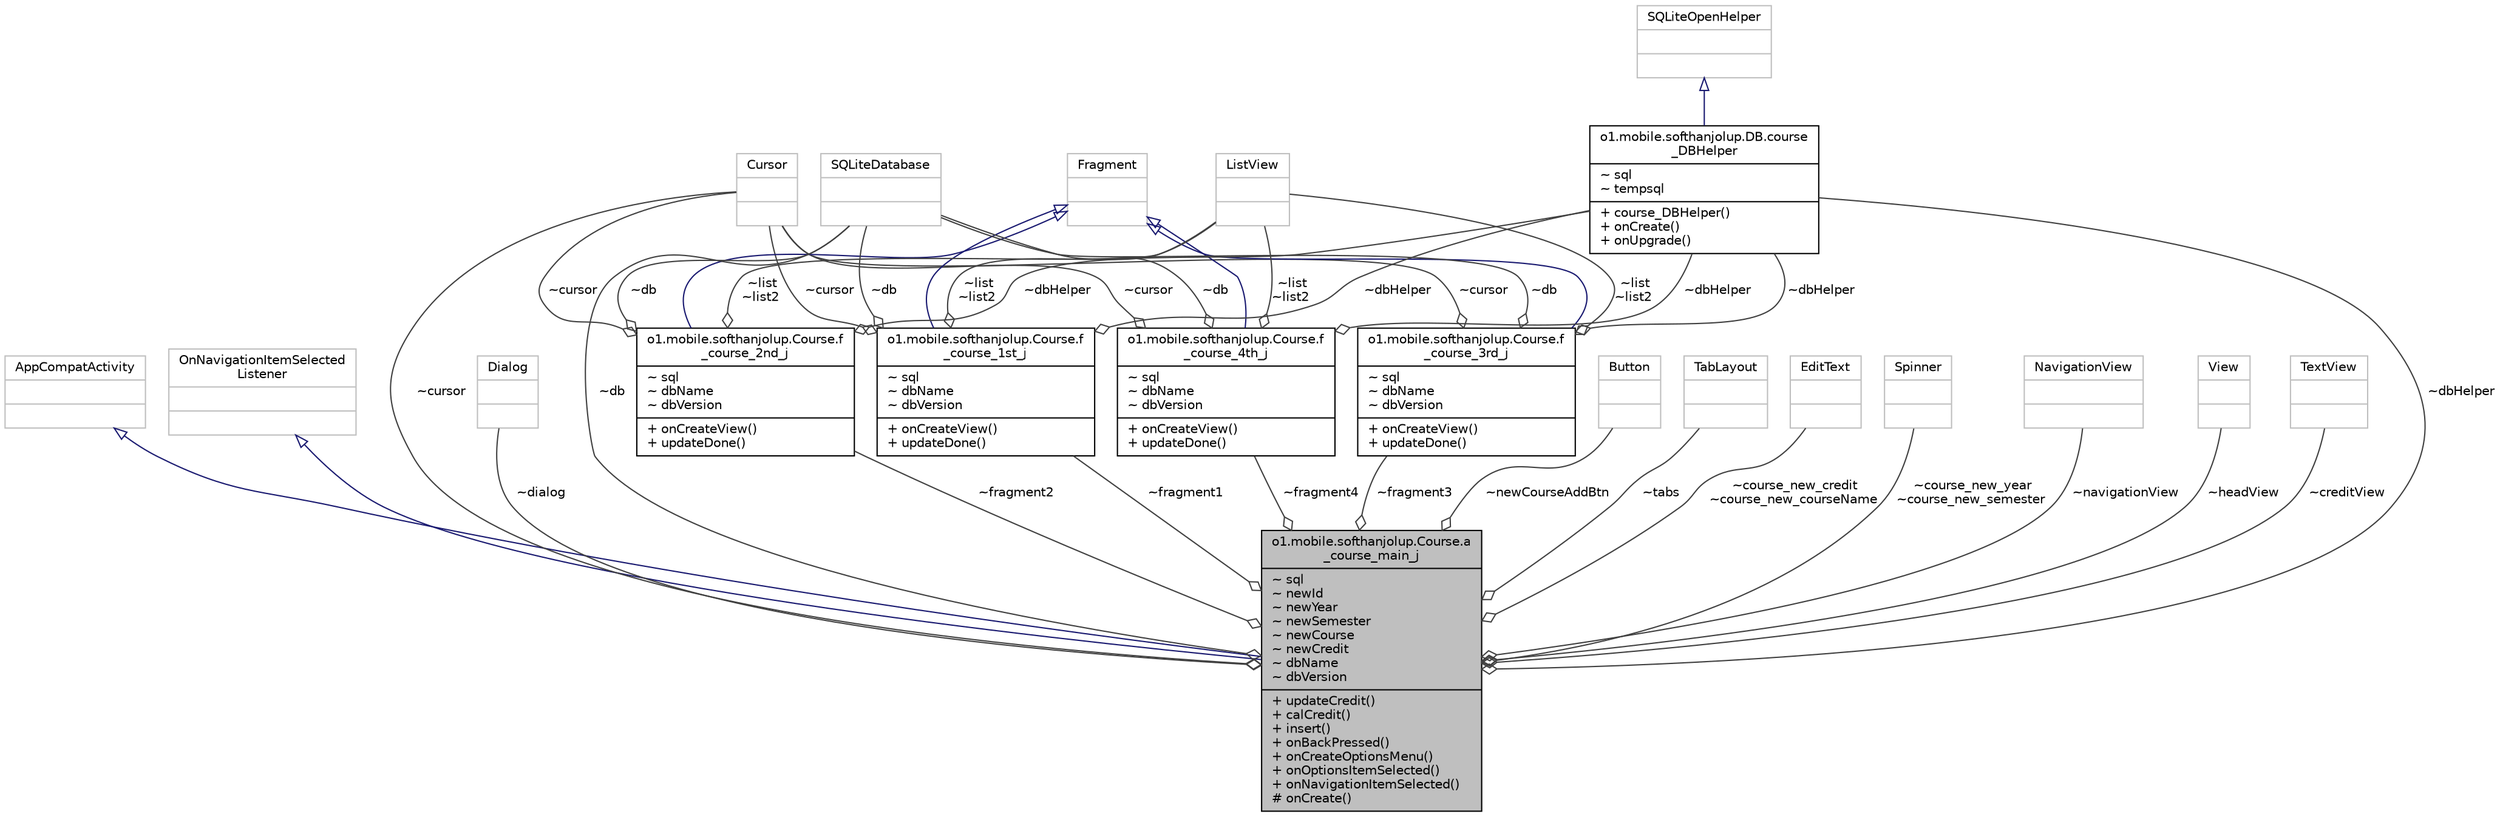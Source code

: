 digraph "o1.mobile.softhanjolup.Course.a_course_main_j"
{
 // LATEX_PDF_SIZE
  edge [fontname="Helvetica",fontsize="10",labelfontname="Helvetica",labelfontsize="10"];
  node [fontname="Helvetica",fontsize="10",shape=record];
  Node3 [label="{o1.mobile.softhanjolup.Course.a\l_course_main_j\n|~ sql\l~ newId\l~ newYear\l~ newSemester\l~ newCourse\l~ newCredit\l~ dbName\l~ dbVersion\l|+ updateCredit()\l+ calCredit()\l+ insert()\l+ onBackPressed()\l+ onCreateOptionsMenu()\l+ onOptionsItemSelected()\l+ onNavigationItemSelected()\l# onCreate()\l}",height=0.2,width=0.4,color="black", fillcolor="grey75", style="filled", fontcolor="black",tooltip=" "];
  Node4 -> Node3 [dir="back",color="midnightblue",fontsize="10",style="solid",arrowtail="onormal",fontname="Helvetica"];
  Node4 [label="{AppCompatActivity\n||}",height=0.2,width=0.4,color="grey75", fillcolor="white", style="filled",tooltip=" "];
  Node5 -> Node3 [dir="back",color="midnightblue",fontsize="10",style="solid",arrowtail="onormal",fontname="Helvetica"];
  Node5 [label="{OnNavigationItemSelected\lListener\n||}",height=0.2,width=0.4,color="grey75", fillcolor="white", style="filled",tooltip=" "];
  Node6 -> Node3 [color="grey25",fontsize="10",style="solid",label=" ~cursor" ,arrowhead="odiamond",fontname="Helvetica"];
  Node6 [label="{Cursor\n||}",height=0.2,width=0.4,color="grey75", fillcolor="white", style="filled",tooltip=" "];
  Node7 -> Node3 [color="grey25",fontsize="10",style="solid",label=" ~dialog" ,arrowhead="odiamond",fontname="Helvetica"];
  Node7 [label="{Dialog\n||}",height=0.2,width=0.4,color="grey75", fillcolor="white", style="filled",tooltip=" "];
  Node8 -> Node3 [color="grey25",fontsize="10",style="solid",label=" ~fragment2" ,arrowhead="odiamond",fontname="Helvetica"];
  Node8 [label="{o1.mobile.softhanjolup.Course.f\l_course_2nd_j\n|~ sql\l~ dbName\l~ dbVersion\l|+ onCreateView()\l+ updateDone()\l}",height=0.2,width=0.4,color="black", fillcolor="white", style="filled",URL="$classo1_1_1mobile_1_1softhanjolup_1_1_course_1_1f__course__2nd__j.html",tooltip=" "];
  Node9 -> Node8 [dir="back",color="midnightblue",fontsize="10",style="solid",arrowtail="onormal",fontname="Helvetica"];
  Node9 [label="{Fragment\n||}",height=0.2,width=0.4,color="grey75", fillcolor="white", style="filled",tooltip=" "];
  Node6 -> Node8 [color="grey25",fontsize="10",style="solid",label=" ~cursor" ,arrowhead="odiamond",fontname="Helvetica"];
  Node10 -> Node8 [color="grey25",fontsize="10",style="solid",label=" ~db" ,arrowhead="odiamond",fontname="Helvetica"];
  Node10 [label="{SQLiteDatabase\n||}",height=0.2,width=0.4,color="grey75", fillcolor="white", style="filled",tooltip=" "];
  Node11 -> Node8 [color="grey25",fontsize="10",style="solid",label=" ~list\n~list2" ,arrowhead="odiamond",fontname="Helvetica"];
  Node11 [label="{ListView\n||}",height=0.2,width=0.4,color="grey75", fillcolor="white", style="filled",tooltip=" "];
  Node12 -> Node8 [color="grey25",fontsize="10",style="solid",label=" ~dbHelper" ,arrowhead="odiamond",fontname="Helvetica"];
  Node12 [label="{o1.mobile.softhanjolup.DB.course\l_DBHelper\n|~ sql\l~ tempsql\l|+ course_DBHelper()\l+ onCreate()\l+ onUpgrade()\l}",height=0.2,width=0.4,color="black", fillcolor="white", style="filled",URL="$classo1_1_1mobile_1_1softhanjolup_1_1_d_b_1_1course___d_b_helper.html",tooltip=" "];
  Node13 -> Node12 [dir="back",color="midnightblue",fontsize="10",style="solid",arrowtail="onormal",fontname="Helvetica"];
  Node13 [label="{SQLiteOpenHelper\n||}",height=0.2,width=0.4,color="grey75", fillcolor="white", style="filled",tooltip=" "];
  Node10 -> Node3 [color="grey25",fontsize="10",style="solid",label=" ~db" ,arrowhead="odiamond",fontname="Helvetica"];
  Node14 -> Node3 [color="grey25",fontsize="10",style="solid",label=" ~fragment3" ,arrowhead="odiamond",fontname="Helvetica"];
  Node14 [label="{o1.mobile.softhanjolup.Course.f\l_course_3rd_j\n|~ sql\l~ dbName\l~ dbVersion\l|+ onCreateView()\l+ updateDone()\l}",height=0.2,width=0.4,color="black", fillcolor="white", style="filled",URL="$classo1_1_1mobile_1_1softhanjolup_1_1_course_1_1f__course__3rd__j.html",tooltip=" "];
  Node9 -> Node14 [dir="back",color="midnightblue",fontsize="10",style="solid",arrowtail="onormal",fontname="Helvetica"];
  Node6 -> Node14 [color="grey25",fontsize="10",style="solid",label=" ~cursor" ,arrowhead="odiamond",fontname="Helvetica"];
  Node10 -> Node14 [color="grey25",fontsize="10",style="solid",label=" ~db" ,arrowhead="odiamond",fontname="Helvetica"];
  Node11 -> Node14 [color="grey25",fontsize="10",style="solid",label=" ~list\n~list2" ,arrowhead="odiamond",fontname="Helvetica"];
  Node12 -> Node14 [color="grey25",fontsize="10",style="solid",label=" ~dbHelper" ,arrowhead="odiamond",fontname="Helvetica"];
  Node15 -> Node3 [color="grey25",fontsize="10",style="solid",label=" ~fragment1" ,arrowhead="odiamond",fontname="Helvetica"];
  Node15 [label="{o1.mobile.softhanjolup.Course.f\l_course_1st_j\n|~ sql\l~ dbName\l~ dbVersion\l|+ onCreateView()\l+ updateDone()\l}",height=0.2,width=0.4,color="black", fillcolor="white", style="filled",URL="$classo1_1_1mobile_1_1softhanjolup_1_1_course_1_1f__course__1st__j.html",tooltip=" "];
  Node9 -> Node15 [dir="back",color="midnightblue",fontsize="10",style="solid",arrowtail="onormal",fontname="Helvetica"];
  Node6 -> Node15 [color="grey25",fontsize="10",style="solid",label=" ~cursor" ,arrowhead="odiamond",fontname="Helvetica"];
  Node10 -> Node15 [color="grey25",fontsize="10",style="solid",label=" ~db" ,arrowhead="odiamond",fontname="Helvetica"];
  Node11 -> Node15 [color="grey25",fontsize="10",style="solid",label=" ~list\n~list2" ,arrowhead="odiamond",fontname="Helvetica"];
  Node12 -> Node15 [color="grey25",fontsize="10",style="solid",label=" ~dbHelper" ,arrowhead="odiamond",fontname="Helvetica"];
  Node16 -> Node3 [color="grey25",fontsize="10",style="solid",label=" ~newCourseAddBtn" ,arrowhead="odiamond",fontname="Helvetica"];
  Node16 [label="{Button\n||}",height=0.2,width=0.4,color="grey75", fillcolor="white", style="filled",tooltip=" "];
  Node17 -> Node3 [color="grey25",fontsize="10",style="solid",label=" ~tabs" ,arrowhead="odiamond",fontname="Helvetica"];
  Node17 [label="{TabLayout\n||}",height=0.2,width=0.4,color="grey75", fillcolor="white", style="filled",tooltip=" "];
  Node18 -> Node3 [color="grey25",fontsize="10",style="solid",label=" ~course_new_credit\n~course_new_courseName" ,arrowhead="odiamond",fontname="Helvetica"];
  Node18 [label="{EditText\n||}",height=0.2,width=0.4,color="grey75", fillcolor="white", style="filled",tooltip=" "];
  Node19 -> Node3 [color="grey25",fontsize="10",style="solid",label=" ~course_new_year\n~course_new_semester" ,arrowhead="odiamond",fontname="Helvetica"];
  Node19 [label="{Spinner\n||}",height=0.2,width=0.4,color="grey75", fillcolor="white", style="filled",tooltip=" "];
  Node20 -> Node3 [color="grey25",fontsize="10",style="solid",label=" ~navigationView" ,arrowhead="odiamond",fontname="Helvetica"];
  Node20 [label="{NavigationView\n||}",height=0.2,width=0.4,color="grey75", fillcolor="white", style="filled",tooltip=" "];
  Node12 -> Node3 [color="grey25",fontsize="10",style="solid",label=" ~dbHelper" ,arrowhead="odiamond",fontname="Helvetica"];
  Node21 -> Node3 [color="grey25",fontsize="10",style="solid",label=" ~headView" ,arrowhead="odiamond",fontname="Helvetica"];
  Node21 [label="{View\n||}",height=0.2,width=0.4,color="grey75", fillcolor="white", style="filled",tooltip=" "];
  Node22 -> Node3 [color="grey25",fontsize="10",style="solid",label=" ~creditView" ,arrowhead="odiamond",fontname="Helvetica"];
  Node22 [label="{TextView\n||}",height=0.2,width=0.4,color="grey75", fillcolor="white", style="filled",tooltip=" "];
  Node23 -> Node3 [color="grey25",fontsize="10",style="solid",label=" ~fragment4" ,arrowhead="odiamond",fontname="Helvetica"];
  Node23 [label="{o1.mobile.softhanjolup.Course.f\l_course_4th_j\n|~ sql\l~ dbName\l~ dbVersion\l|+ onCreateView()\l+ updateDone()\l}",height=0.2,width=0.4,color="black", fillcolor="white", style="filled",URL="$classo1_1_1mobile_1_1softhanjolup_1_1_course_1_1f__course__4th__j.html",tooltip=" "];
  Node9 -> Node23 [dir="back",color="midnightblue",fontsize="10",style="solid",arrowtail="onormal",fontname="Helvetica"];
  Node6 -> Node23 [color="grey25",fontsize="10",style="solid",label=" ~cursor" ,arrowhead="odiamond",fontname="Helvetica"];
  Node10 -> Node23 [color="grey25",fontsize="10",style="solid",label=" ~db" ,arrowhead="odiamond",fontname="Helvetica"];
  Node11 -> Node23 [color="grey25",fontsize="10",style="solid",label=" ~list\n~list2" ,arrowhead="odiamond",fontname="Helvetica"];
  Node12 -> Node23 [color="grey25",fontsize="10",style="solid",label=" ~dbHelper" ,arrowhead="odiamond",fontname="Helvetica"];
}
